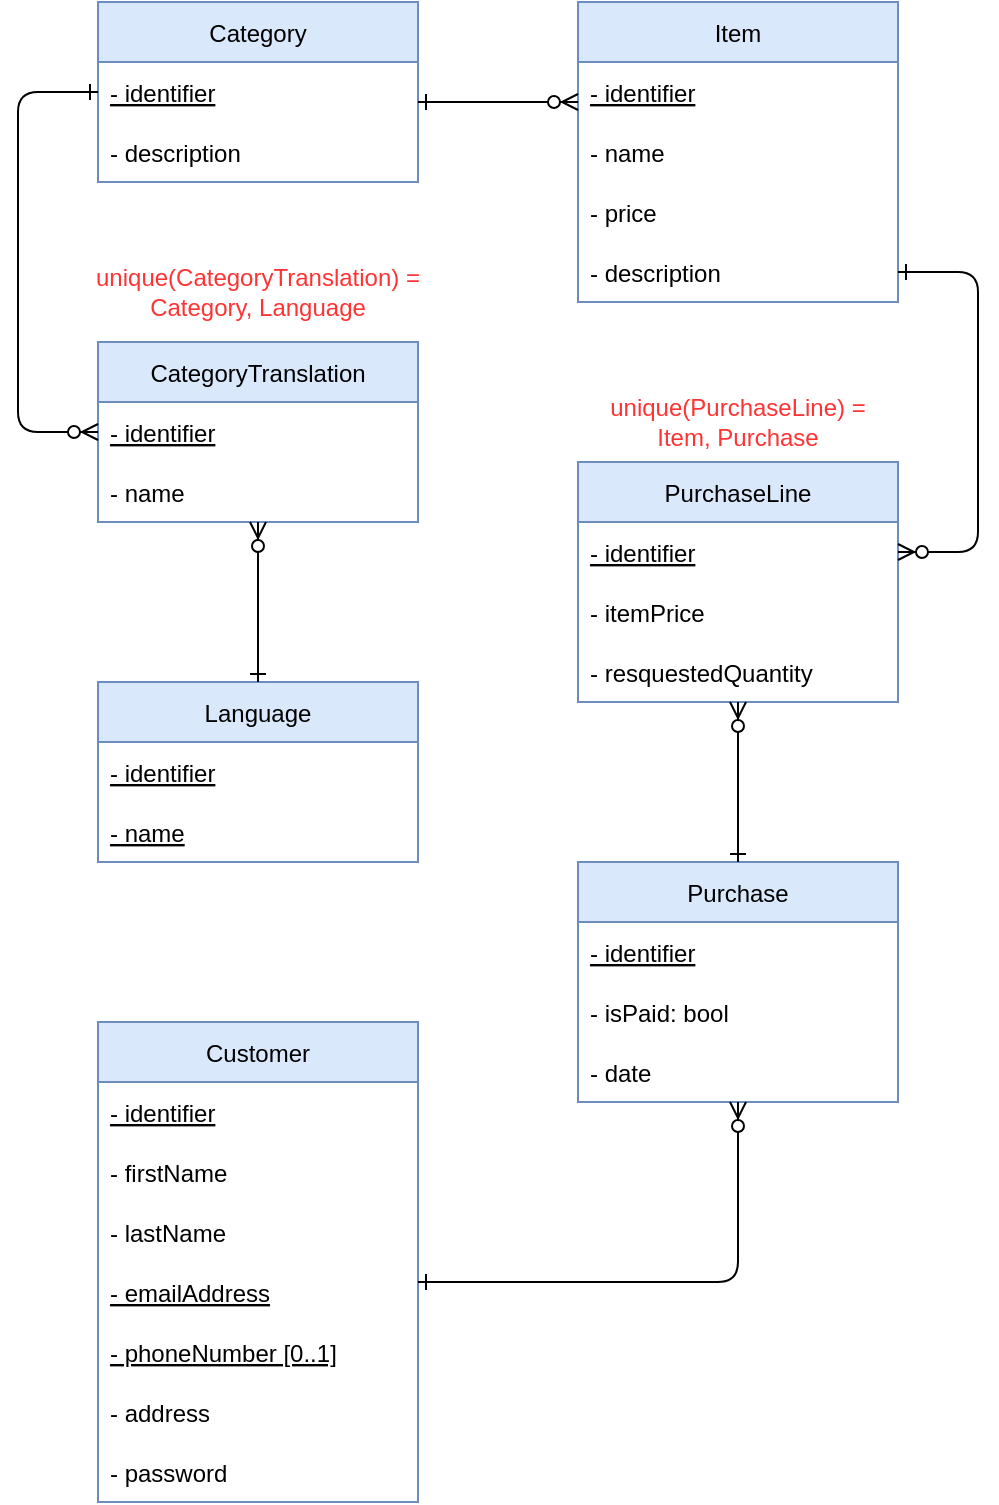 <mxfile version="15.7.3" type="device"><diagram id="lzJmY7l2b-eOQXniCzm2" name="Page-1"><mxGraphModel dx="1818" dy="370" grid="1" gridSize="10" guides="1" tooltips="1" connect="1" arrows="1" fold="1" page="0" pageScale="1" pageWidth="827" pageHeight="1169" math="0" shadow="0"><root><mxCell id="0"/><mxCell id="1" parent="0"/><mxCell id="Xd9jglSwpIfeH9U_Y_R9-1" value="Item" style="swimlane;fontStyle=0;childLayout=stackLayout;horizontal=1;startSize=30;horizontalStack=0;resizeParent=1;resizeParentMax=0;resizeLast=0;collapsible=1;marginBottom=0;fillColor=#dae8fc;strokeColor=#6c8ebf;" parent="1" vertex="1"><mxGeometry x="-280" y="600" width="160" height="150" as="geometry"/></mxCell><mxCell id="LUrlCKD-67-zHRK2Y5U7-2" value="- identifier" style="text;strokeColor=none;fillColor=none;align=left;verticalAlign=middle;spacingLeft=4;spacingRight=4;overflow=hidden;points=[[0,0.5],[1,0.5]];portConstraint=eastwest;rotatable=0;fontStyle=4" parent="Xd9jglSwpIfeH9U_Y_R9-1" vertex="1"><mxGeometry y="30" width="160" height="30" as="geometry"/></mxCell><mxCell id="Xd9jglSwpIfeH9U_Y_R9-2" value="- name" style="text;strokeColor=none;fillColor=none;align=left;verticalAlign=middle;spacingLeft=4;spacingRight=4;overflow=hidden;points=[[0,0.5],[1,0.5]];portConstraint=eastwest;rotatable=0;" parent="Xd9jglSwpIfeH9U_Y_R9-1" vertex="1"><mxGeometry y="60" width="160" height="30" as="geometry"/></mxCell><mxCell id="Xd9jglSwpIfeH9U_Y_R9-23" value="- price" style="text;strokeColor=none;fillColor=none;align=left;verticalAlign=middle;spacingLeft=4;spacingRight=4;overflow=hidden;points=[[0,0.5],[1,0.5]];portConstraint=eastwest;rotatable=0;" parent="Xd9jglSwpIfeH9U_Y_R9-1" vertex="1"><mxGeometry y="90" width="160" height="30" as="geometry"/></mxCell><mxCell id="Xd9jglSwpIfeH9U_Y_R9-3" value="- description" style="text;strokeColor=none;fillColor=none;align=left;verticalAlign=middle;spacingLeft=4;spacingRight=4;overflow=hidden;points=[[0,0.5],[1,0.5]];portConstraint=eastwest;rotatable=0;" parent="Xd9jglSwpIfeH9U_Y_R9-1" vertex="1"><mxGeometry y="120" width="160" height="30" as="geometry"/></mxCell><mxCell id="Xd9jglSwpIfeH9U_Y_R9-5" value="Category" style="swimlane;fontStyle=0;childLayout=stackLayout;horizontal=1;startSize=30;horizontalStack=0;resizeParent=1;resizeParentMax=0;resizeLast=0;collapsible=1;marginBottom=0;fillColor=#dae8fc;strokeColor=#6c8ebf;" parent="1" vertex="1"><mxGeometry x="-520" y="600" width="160" height="90" as="geometry"/></mxCell><mxCell id="Xd9jglSwpIfeH9U_Y_R9-6" value="- identifier" style="text;strokeColor=none;fillColor=none;align=left;verticalAlign=middle;spacingLeft=4;spacingRight=4;overflow=hidden;points=[[0,0.5],[1,0.5]];portConstraint=eastwest;rotatable=0;fontStyle=4" parent="Xd9jglSwpIfeH9U_Y_R9-5" vertex="1"><mxGeometry y="30" width="160" height="30" as="geometry"/></mxCell><mxCell id="Xd9jglSwpIfeH9U_Y_R9-9" value="- description" style="text;strokeColor=none;fillColor=none;align=left;verticalAlign=middle;spacingLeft=4;spacingRight=4;overflow=hidden;points=[[0,0.5],[1,0.5]];portConstraint=eastwest;rotatable=0;" parent="Xd9jglSwpIfeH9U_Y_R9-5" vertex="1"><mxGeometry y="60" width="160" height="30" as="geometry"/></mxCell><mxCell id="Xd9jglSwpIfeH9U_Y_R9-10" value="PurchaseLine" style="swimlane;fontStyle=0;childLayout=stackLayout;horizontal=1;startSize=30;horizontalStack=0;resizeParent=1;resizeParentMax=0;resizeLast=0;collapsible=1;marginBottom=0;fillColor=#dae8fc;strokeColor=#6c8ebf;" parent="1" vertex="1"><mxGeometry x="-280" y="830" width="160" height="120" as="geometry"/></mxCell><mxCell id="Xd9jglSwpIfeH9U_Y_R9-11" value="- identifier" style="text;strokeColor=none;fillColor=none;align=left;verticalAlign=middle;spacingLeft=4;spacingRight=4;overflow=hidden;points=[[0,0.5],[1,0.5]];portConstraint=eastwest;rotatable=0;fontStyle=4" parent="Xd9jglSwpIfeH9U_Y_R9-10" vertex="1"><mxGeometry y="30" width="160" height="30" as="geometry"/></mxCell><mxCell id="7NSGMHwPduw4elgq_q8Z-3" value="- itemPrice" style="text;strokeColor=none;fillColor=none;align=left;verticalAlign=middle;spacingLeft=4;spacingRight=4;overflow=hidden;points=[[0,0.5],[1,0.5]];portConstraint=eastwest;rotatable=0;" parent="Xd9jglSwpIfeH9U_Y_R9-10" vertex="1"><mxGeometry y="60" width="160" height="30" as="geometry"/></mxCell><mxCell id="LUrlCKD-67-zHRK2Y5U7-7" value="- resquestedQuantity" style="text;strokeColor=none;fillColor=none;align=left;verticalAlign=middle;spacingLeft=4;spacingRight=4;overflow=hidden;points=[[0,0.5],[1,0.5]];portConstraint=eastwest;rotatable=0;" parent="Xd9jglSwpIfeH9U_Y_R9-10" vertex="1"><mxGeometry y="90" width="160" height="30" as="geometry"/></mxCell><mxCell id="Xd9jglSwpIfeH9U_Y_R9-14" value="Purchase" style="swimlane;fontStyle=0;childLayout=stackLayout;horizontal=1;startSize=30;horizontalStack=0;resizeParent=1;resizeParentMax=0;resizeLast=0;collapsible=1;marginBottom=0;fillColor=#dae8fc;strokeColor=#6c8ebf;" parent="1" vertex="1"><mxGeometry x="-280" y="1030" width="160" height="120" as="geometry"/></mxCell><mxCell id="Xd9jglSwpIfeH9U_Y_R9-15" value="- identifier" style="text;strokeColor=none;fillColor=none;align=left;verticalAlign=middle;spacingLeft=4;spacingRight=4;overflow=hidden;points=[[0,0.5],[1,0.5]];portConstraint=eastwest;rotatable=0;fontStyle=4" parent="Xd9jglSwpIfeH9U_Y_R9-14" vertex="1"><mxGeometry y="30" width="160" height="30" as="geometry"/></mxCell><mxCell id="LUrlCKD-67-zHRK2Y5U7-5" value="- isPaid: bool" style="text;strokeColor=none;fillColor=none;align=left;verticalAlign=middle;spacingLeft=4;spacingRight=4;overflow=hidden;points=[[0,0.5],[1,0.5]];portConstraint=eastwest;rotatable=0;" parent="Xd9jglSwpIfeH9U_Y_R9-14" vertex="1"><mxGeometry y="60" width="160" height="30" as="geometry"/></mxCell><mxCell id="LUrlCKD-67-zHRK2Y5U7-6" value="- date" style="text;strokeColor=none;fillColor=none;align=left;verticalAlign=middle;spacingLeft=4;spacingRight=4;overflow=hidden;points=[[0,0.5],[1,0.5]];portConstraint=eastwest;rotatable=0;" parent="Xd9jglSwpIfeH9U_Y_R9-14" vertex="1"><mxGeometry y="90" width="160" height="30" as="geometry"/></mxCell><mxCell id="Xd9jglSwpIfeH9U_Y_R9-18" value="Customer" style="swimlane;fontStyle=0;childLayout=stackLayout;horizontal=1;startSize=30;horizontalStack=0;resizeParent=1;resizeParentMax=0;resizeLast=0;collapsible=1;marginBottom=0;fillColor=#dae8fc;strokeColor=#6c8ebf;" parent="1" vertex="1"><mxGeometry x="-520" y="1110" width="160" height="240" as="geometry"/></mxCell><mxCell id="LUrlCKD-67-zHRK2Y5U7-1" value="- identifier" style="text;strokeColor=none;fillColor=none;align=left;verticalAlign=middle;spacingLeft=4;spacingRight=4;overflow=hidden;points=[[0,0.5],[1,0.5]];portConstraint=eastwest;rotatable=0;fontStyle=4" parent="Xd9jglSwpIfeH9U_Y_R9-18" vertex="1"><mxGeometry y="30" width="160" height="30" as="geometry"/></mxCell><mxCell id="Xd9jglSwpIfeH9U_Y_R9-19" value="- firstName" style="text;strokeColor=none;fillColor=none;align=left;verticalAlign=middle;spacingLeft=4;spacingRight=4;overflow=hidden;points=[[0,0.5],[1,0.5]];portConstraint=eastwest;rotatable=0;" parent="Xd9jglSwpIfeH9U_Y_R9-18" vertex="1"><mxGeometry y="60" width="160" height="30" as="geometry"/></mxCell><mxCell id="Xd9jglSwpIfeH9U_Y_R9-20" value="- lastName" style="text;strokeColor=none;fillColor=none;align=left;verticalAlign=middle;spacingLeft=4;spacingRight=4;overflow=hidden;points=[[0,0.5],[1,0.5]];portConstraint=eastwest;rotatable=0;" parent="Xd9jglSwpIfeH9U_Y_R9-18" vertex="1"><mxGeometry y="90" width="160" height="30" as="geometry"/></mxCell><mxCell id="Xd9jglSwpIfeH9U_Y_R9-21" value="- emailAddress" style="text;strokeColor=none;fillColor=none;align=left;verticalAlign=middle;spacingLeft=4;spacingRight=4;overflow=hidden;points=[[0,0.5],[1,0.5]];portConstraint=eastwest;rotatable=0;fontStyle=4" parent="Xd9jglSwpIfeH9U_Y_R9-18" vertex="1"><mxGeometry y="120" width="160" height="30" as="geometry"/></mxCell><mxCell id="Xd9jglSwpIfeH9U_Y_R9-25" value="- phoneNumber [0..1]" style="text;strokeColor=none;fillColor=none;align=left;verticalAlign=middle;spacingLeft=4;spacingRight=4;overflow=hidden;points=[[0,0.5],[1,0.5]];portConstraint=eastwest;rotatable=0;fontStyle=4" parent="Xd9jglSwpIfeH9U_Y_R9-18" vertex="1"><mxGeometry y="150" width="160" height="30" as="geometry"/></mxCell><mxCell id="Xd9jglSwpIfeH9U_Y_R9-26" value="- address" style="text;strokeColor=none;fillColor=none;align=left;verticalAlign=middle;spacingLeft=4;spacingRight=4;overflow=hidden;points=[[0,0.5],[1,0.5]];portConstraint=eastwest;rotatable=0;" parent="Xd9jglSwpIfeH9U_Y_R9-18" vertex="1"><mxGeometry y="180" width="160" height="30" as="geometry"/></mxCell><mxCell id="Xd9jglSwpIfeH9U_Y_R9-27" value="- password" style="text;strokeColor=none;fillColor=none;align=left;verticalAlign=middle;spacingLeft=4;spacingRight=4;overflow=hidden;points=[[0,0.5],[1,0.5]];portConstraint=eastwest;rotatable=0;" parent="Xd9jglSwpIfeH9U_Y_R9-18" vertex="1"><mxGeometry y="210" width="160" height="30" as="geometry"/></mxCell><mxCell id="Xd9jglSwpIfeH9U_Y_R9-37" value="" style="edgeStyle=elbowEdgeStyle;fontSize=12;html=1;endArrow=ERone;rounded=1;endFill=0;startArrow=ERzeroToMany;startFill=1;elbow=vertical;" parent="1" source="LUrlCKD-67-zHRK2Y5U7-6" target="Xd9jglSwpIfeH9U_Y_R9-18" edge="1"><mxGeometry width="100" height="100" relative="1" as="geometry"><mxPoint x="380" y="490" as="sourcePoint"/><mxPoint x="480" y="390" as="targetPoint"/><Array as="points"><mxPoint x="-300" y="1240"/><mxPoint x="-330" y="1185"/><mxPoint x="-320" y="1140"/><mxPoint x="-270" y="1210"/><mxPoint x="-320" y="1160"/><mxPoint x="-320" y="1100"/><mxPoint x="-330" y="1090"/><mxPoint x="-320" y="1100"/><mxPoint x="-330" y="1100"/><mxPoint x="-320" y="1090"/></Array></mxGeometry></mxCell><mxCell id="LUrlCKD-67-zHRK2Y5U7-9" value="" style="edgeStyle=elbowEdgeStyle;fontSize=12;html=1;endArrow=ERzeroToMany;startArrow=ERone;rounded=1;startFill=0;elbow=vertical;" parent="1" source="Xd9jglSwpIfeH9U_Y_R9-3" target="Xd9jglSwpIfeH9U_Y_R9-11" edge="1"><mxGeometry width="100" height="100" relative="1" as="geometry"><mxPoint x="-150" y="370" as="sourcePoint"/><mxPoint x="-50" y="270" as="targetPoint"/><Array as="points"><mxPoint x="-80" y="790"/><mxPoint x="-200" y="790"/><mxPoint x="-80" y="790"/></Array></mxGeometry></mxCell><mxCell id="LUrlCKD-67-zHRK2Y5U7-10" value="" style="edgeStyle=elbowEdgeStyle;fontSize=12;html=1;endArrow=ERzeroToMany;startArrow=ERone;rounded=1;startFill=0;" parent="1" source="Xd9jglSwpIfeH9U_Y_R9-14" target="Xd9jglSwpIfeH9U_Y_R9-10" edge="1"><mxGeometry width="100" height="100" relative="1" as="geometry"><mxPoint x="-160" y="350" as="sourcePoint"/><mxPoint x="-60" y="250" as="targetPoint"/><Array as="points"><mxPoint x="-200" y="1010"/><mxPoint x="-80" y="990"/><mxPoint x="-60" y="975"/></Array></mxGeometry></mxCell><mxCell id="LUrlCKD-67-zHRK2Y5U7-12" value="Language" style="swimlane;fontStyle=0;childLayout=stackLayout;horizontal=1;startSize=30;horizontalStack=0;resizeParent=1;resizeParentMax=0;resizeLast=0;collapsible=1;marginBottom=0;fillColor=#dae8fc;strokeColor=#6c8ebf;" parent="1" vertex="1"><mxGeometry x="-520" y="940" width="160" height="90" as="geometry"/></mxCell><mxCell id="LUrlCKD-67-zHRK2Y5U7-13" value="- identifier" style="text;strokeColor=none;fillColor=none;align=left;verticalAlign=middle;spacingLeft=4;spacingRight=4;overflow=hidden;points=[[0,0.5],[1,0.5]];portConstraint=eastwest;rotatable=0;fontStyle=4" parent="LUrlCKD-67-zHRK2Y5U7-12" vertex="1"><mxGeometry y="30" width="160" height="30" as="geometry"/></mxCell><mxCell id="LUrlCKD-67-zHRK2Y5U7-29" value="- name" style="text;strokeColor=none;fillColor=none;align=left;verticalAlign=middle;spacingLeft=4;spacingRight=4;overflow=hidden;points=[[0,0.5],[1,0.5]];portConstraint=eastwest;rotatable=0;fontStyle=4" parent="LUrlCKD-67-zHRK2Y5U7-12" vertex="1"><mxGeometry y="60" width="160" height="30" as="geometry"/></mxCell><mxCell id="LUrlCKD-67-zHRK2Y5U7-18" value="CategoryTranslation" style="swimlane;fontStyle=0;childLayout=stackLayout;horizontal=1;startSize=30;horizontalStack=0;resizeParent=1;resizeParentMax=0;resizeLast=0;collapsible=1;marginBottom=0;fillColor=#dae8fc;strokeColor=#6c8ebf;" parent="1" vertex="1"><mxGeometry x="-520" y="770" width="160" height="90" as="geometry"/></mxCell><mxCell id="7NSGMHwPduw4elgq_q8Z-1" value="- identifier" style="text;strokeColor=none;fillColor=none;align=left;verticalAlign=middle;spacingLeft=4;spacingRight=4;overflow=hidden;points=[[0,0.5],[1,0.5]];portConstraint=eastwest;rotatable=0;fontStyle=4" parent="LUrlCKD-67-zHRK2Y5U7-18" vertex="1"><mxGeometry y="30" width="160" height="30" as="geometry"/></mxCell><mxCell id="LUrlCKD-67-zHRK2Y5U7-22" value="- name" style="text;strokeColor=none;fillColor=none;align=left;verticalAlign=middle;spacingLeft=4;spacingRight=4;overflow=hidden;points=[[0,0.5],[1,0.5]];portConstraint=eastwest;rotatable=0;fontStyle=0" parent="LUrlCKD-67-zHRK2Y5U7-18" vertex="1"><mxGeometry y="60" width="160" height="30" as="geometry"/></mxCell><mxCell id="LUrlCKD-67-zHRK2Y5U7-23" value="" style="edgeStyle=elbowEdgeStyle;fontSize=12;html=1;endArrow=ERzeroToMany;startArrow=ERone;rounded=1;startFill=0;" parent="1" source="Xd9jglSwpIfeH9U_Y_R9-5" target="LUrlCKD-67-zHRK2Y5U7-18" edge="1"><mxGeometry width="100" height="100" relative="1" as="geometry"><mxPoint x="-350" y="320" as="sourcePoint"/><mxPoint x="-250" y="220" as="targetPoint"/><Array as="points"><mxPoint x="-560" y="740"/><mxPoint x="-440" y="730"/><mxPoint x="-510" y="730"/><mxPoint x="-440" y="720"/><mxPoint x="-560" y="740"/><mxPoint x="-440" y="720"/><mxPoint x="-40" y="770"/><mxPoint x="-50" y="780"/></Array></mxGeometry></mxCell><mxCell id="LUrlCKD-67-zHRK2Y5U7-26" value="" style="edgeStyle=elbowEdgeStyle;fontSize=12;html=1;endArrow=ERzeroToMany;startArrow=ERone;rounded=1;startFill=0;" parent="1" source="LUrlCKD-67-zHRK2Y5U7-12" target="LUrlCKD-67-zHRK2Y5U7-18" edge="1"><mxGeometry width="100" height="100" relative="1" as="geometry"><mxPoint x="-100" y="420" as="sourcePoint"/><mxPoint y="320" as="targetPoint"/><Array as="points"><mxPoint x="-440" y="910"/><mxPoint x="-490" y="890"/><mxPoint x="-560" y="890"/><mxPoint x="270" y="770"/><mxPoint x="250" y="780"/><mxPoint x="260" y="785"/><mxPoint x="260" y="803"/><mxPoint x="-440" y="910"/><mxPoint x="-450" y="905"/></Array></mxGeometry></mxCell><mxCell id="LUrlCKD-67-zHRK2Y5U7-28" value="" style="edgeStyle=elbowEdgeStyle;fontSize=12;html=1;endArrow=ERzeroToMany;startArrow=ERone;rounded=1;startFill=0;" parent="1" source="Xd9jglSwpIfeH9U_Y_R9-5" target="Xd9jglSwpIfeH9U_Y_R9-1" edge="1"><mxGeometry width="100" height="100" relative="1" as="geometry"><mxPoint x="-180" y="450" as="sourcePoint"/><mxPoint x="-80" y="350" as="targetPoint"/><Array as="points"><mxPoint x="-330" y="650"/><mxPoint x="-330" y="660"/><mxPoint x="-310" y="650"/></Array></mxGeometry></mxCell><mxCell id="7NSGMHwPduw4elgq_q8Z-4" value="&lt;font color=&quot;#ff3333&quot;&gt;unique(CategoryTranslation) = Category, Language&lt;/font&gt;" style="text;html=1;strokeColor=none;fillColor=none;align=center;verticalAlign=middle;whiteSpace=wrap;rounded=0;" parent="1" vertex="1"><mxGeometry x="-525" y="730" width="170" height="30" as="geometry"/></mxCell><mxCell id="7NSGMHwPduw4elgq_q8Z-6" value="&lt;font color=&quot;#ff3333&quot;&gt;unique(PurchaseLine) = Item, Purchase&lt;/font&gt;" style="text;html=1;strokeColor=none;fillColor=none;align=center;verticalAlign=middle;whiteSpace=wrap;rounded=0;" parent="1" vertex="1"><mxGeometry x="-270" y="800" width="140" height="20" as="geometry"/></mxCell></root></mxGraphModel></diagram></mxfile>